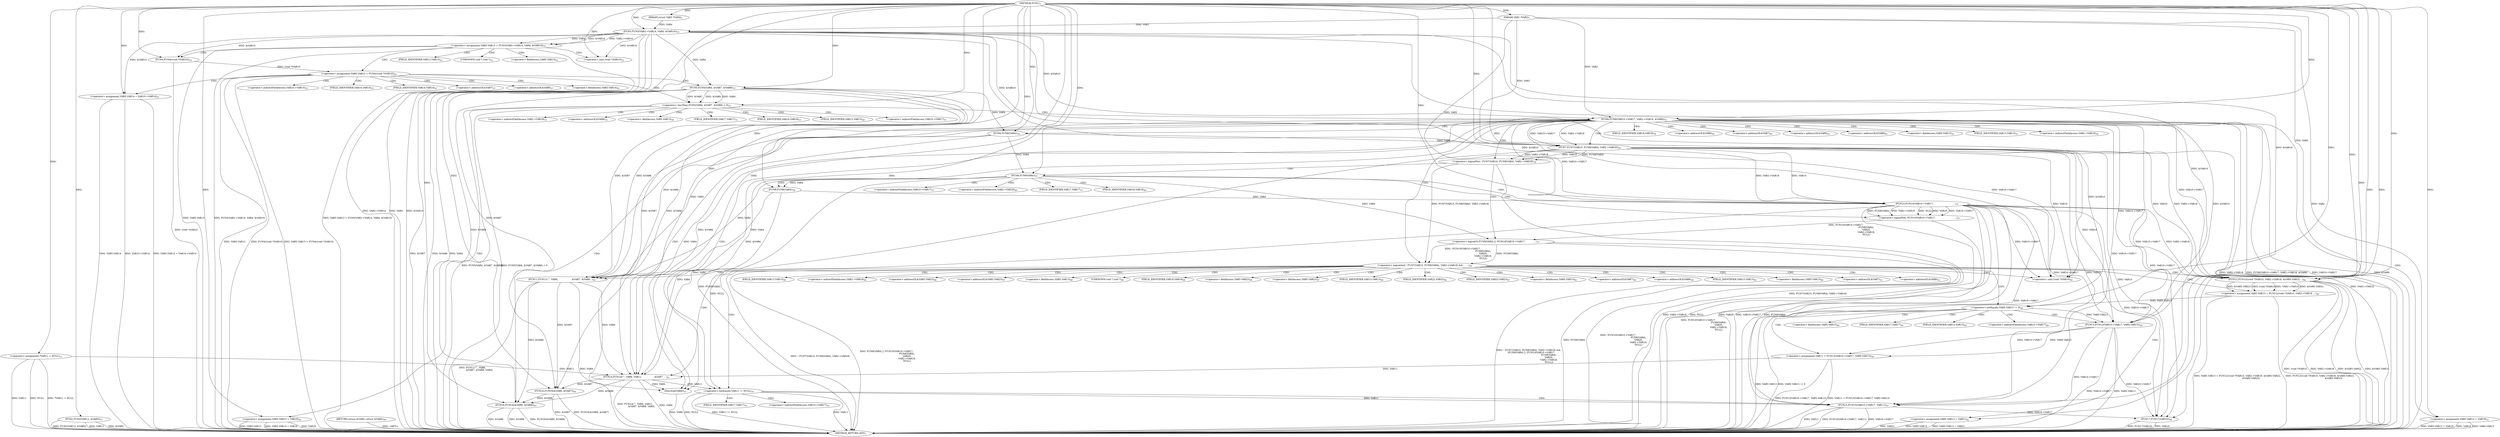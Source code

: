 digraph "FUN1" {  
"8" [label = <(METHOD,FUN1)<SUB>1</SUB>> ]
"204" [label = <(METHOD_RETURN,ANY)<SUB>1</SUB>> ]
"9" [label = <(PARAM,VAR1 *VAR2)<SUB>1</SUB>> ]
"10" [label = <(PARAM,struct VAR3 *VAR4)<SUB>1</SUB>> ]
"19" [label = <(&lt;operator&gt;.assignment,*VAR11 = NULL)<SUB>15</SUB>> ]
"22" [label = <(FUN2,FUN2(VAR12, &amp;VAR5))<SUB>17</SUB>> ]
"51" [label = <(&lt;operator&gt;.assignment,VAR5.VAR14 = VAR10-&gt;VAR14)<SUB>25</SUB>> ]
"186" [label = <(free,free(VAR6))<SUB>57</SUB>> ]
"188" [label = <(FUN16,FUN16(&amp;VAR9, &amp;VAR7))<SUB>60</SUB>> ]
"193" [label = <(FUN16,FUN16(&amp;VAR9, &amp;VAR8))<SUB>61</SUB>> ]
"199" [label = <(FUN17,FUN17(VAR10))<SUB>64</SUB>> ]
"201" [label = <(RETURN,return &amp;VAR5;,return &amp;VAR5;)<SUB>65</SUB>> ]
"27" [label = <(&lt;operator&gt;.assignment,VAR5.VAR13 = FUN3(VAR2-&gt;VAR14, VAR4, &amp;VAR10))<SUB>19</SUB>> ]
"41" [label = <(&lt;operator&gt;.assignment,VAR5.VAR13 = FUN4((void *)VAR10))<SUB>22</SUB>> ]
"59" [label = <(&lt;operator&gt;.lessThan,FUN5(VAR4, &amp;VAR7, &amp;VAR8) &lt; 0)<SUB>27</SUB>> ]
"75" [label = <(FUN6,FUN6(VAR10-&gt;VAR17, VAR2-&gt;VAR18, &amp;VAR6))<SUB>31</SUB>> ]
"92" [label = <(&lt;operator&gt;.logicalAnd,! FUN7(VAR10, FUN8(VAR4), VAR2-&gt;VAR18) &amp;&amp;
     ...)<SUB>36</SUB>> ]
"68" [label = <(&lt;operator&gt;.assignment,VAR5.VAR13 = VAR16)<SUB>28</SUB>> ]
"85" [label = <(&lt;operator&gt;.assignment,VAR5.VAR13 = VAR19)<SUB>32</SUB>> ]
"117" [label = <(&lt;operator&gt;.assignment,VAR5.VAR13 = VAR21)<SUB>42</SUB>> ]
"122" [label = <(FUN11,FUN11(&quot;&quot;, VAR6,
                   &amp;VAR7, &amp;VAR8...)<SUB>43</SUB>> ]
"31" [label = <(FUN3,FUN3(VAR2-&gt;VAR14, VAR4, &amp;VAR10))<SUB>19</SUB>> ]
"45" [label = <(FUN4,FUN4((void *)VAR10))<SUB>22</SUB>> ]
"60" [label = <(FUN5,FUN5(VAR4, &amp;VAR7, &amp;VAR8))<SUB>27</SUB>> ]
"93" [label = <(&lt;operator&gt;.logicalNot,! FUN7(VAR10, FUN8(VAR4), VAR2-&gt;VAR18))<SUB>36</SUB>> ]
"101" [label = <(&lt;operator&gt;.logicalOr,FUN9(VAR4) || !FUN10(VAR10-&gt;VAR17,
            ...)<SUB>37</SUB>> ]
"132" [label = <(&lt;operator&gt;.assignment,VAR5.VAR13 = FUN12((void *)VAR10, VAR2-&gt;VAR18, ...)<SUB>46</SUB>> ]
"167" [label = <(FUN14,FUN14(&quot;&quot;, VAR6, VAR11,
                 &amp;VAR7, ...)<SUB>51</SUB>> ]
"46" [label = <(&lt;operator&gt;.cast,(void *)VAR10)<SUB>22</SUB>> ]
"94" [label = <(FUN7,FUN7(VAR10, FUN8(VAR4), VAR2-&gt;VAR18))<SUB>36</SUB>> ]
"102" [label = <(FUN9,FUN9(VAR4))<SUB>37</SUB>> ]
"104" [label = <(&lt;operator&gt;.logicalNot,!FUN10(VAR10-&gt;VAR17,
                          ...)<SUB>37</SUB>> ]
"152" [label = <(&lt;operator&gt;.notEquals,VAR5.VAR13 != 0)<SUB>48</SUB>> ]
"177" [label = <(&lt;operator&gt;.notEquals,VAR11 != NULL)<SUB>54</SUB>> ]
"96" [label = <(FUN8,FUN8(VAR4))<SUB>36</SUB>> ]
"105" [label = <(FUN10,FUN10(VAR10-&gt;VAR17,
                           ...)<SUB>37</SUB>> ]
"136" [label = <(FUN12,FUN12((void *)VAR10, VAR2-&gt;VAR18, &amp;VAR5.VAR22,
...)<SUB>46</SUB>> ]
"158" [label = <(&lt;operator&gt;.assignment,VAR11 = FUN13(VAR10-&gt;VAR17, VAR5.VAR13))<SUB>49</SUB>> ]
"181" [label = <(FUN15,FUN15(VAR10-&gt;VAR17, VAR11))<SUB>55</SUB>> ]
"109" [label = <(FUN8,FUN8(VAR4))<SUB>38</SUB>> ]
"137" [label = <(&lt;operator&gt;.cast,(void *)VAR10)<SUB>46</SUB>> ]
"160" [label = <(FUN13,FUN13(VAR10-&gt;VAR17, VAR5.VAR13))<SUB>49</SUB>> ]
"52" [label = <(&lt;operator&gt;.fieldAccess,VAR5.VAR14)<SUB>25</SUB>> ]
"55" [label = <(&lt;operator&gt;.indirectFieldAccess,VAR10-&gt;VAR14)<SUB>25</SUB>> ]
"189" [label = <(&lt;operator&gt;.addressOf,&amp;VAR9)<SUB>60</SUB>> ]
"191" [label = <(&lt;operator&gt;.addressOf,&amp;VAR7)<SUB>60</SUB>> ]
"194" [label = <(&lt;operator&gt;.addressOf,&amp;VAR9)<SUB>61</SUB>> ]
"196" [label = <(&lt;operator&gt;.addressOf,&amp;VAR8)<SUB>61</SUB>> ]
"42" [label = <(&lt;operator&gt;.fieldAccess,VAR5.VAR13)<SUB>22</SUB>> ]
"54" [label = <(FIELD_IDENTIFIER,VAR14,VAR14)<SUB>25</SUB>> ]
"57" [label = <(FIELD_IDENTIFIER,VAR14,VAR14)<SUB>25</SUB>> ]
"76" [label = <(&lt;operator&gt;.indirectFieldAccess,VAR10-&gt;VAR17)<SUB>31</SUB>> ]
"79" [label = <(&lt;operator&gt;.indirectFieldAccess,VAR2-&gt;VAR18)<SUB>31</SUB>> ]
"82" [label = <(&lt;operator&gt;.addressOf,&amp;VAR6)<SUB>31</SUB>> ]
"44" [label = <(FIELD_IDENTIFIER,VAR13,VAR13)<SUB>22</SUB>> ]
"62" [label = <(&lt;operator&gt;.addressOf,&amp;VAR7)<SUB>27</SUB>> ]
"64" [label = <(&lt;operator&gt;.addressOf,&amp;VAR8)<SUB>27</SUB>> ]
"69" [label = <(&lt;operator&gt;.fieldAccess,VAR5.VAR13)<SUB>28</SUB>> ]
"78" [label = <(FIELD_IDENTIFIER,VAR17,VAR17)<SUB>31</SUB>> ]
"81" [label = <(FIELD_IDENTIFIER,VAR18,VAR18)<SUB>31</SUB>> ]
"86" [label = <(&lt;operator&gt;.fieldAccess,VAR5.VAR13)<SUB>32</SUB>> ]
"118" [label = <(&lt;operator&gt;.fieldAccess,VAR5.VAR13)<SUB>42</SUB>> ]
"125" [label = <(&lt;operator&gt;.addressOf,&amp;VAR7)<SUB>44</SUB>> ]
"127" [label = <(&lt;operator&gt;.addressOf,&amp;VAR8)<SUB>44</SUB>> ]
"47" [label = <(UNKNOWN,void *,void *)<SUB>22</SUB>> ]
"71" [label = <(FIELD_IDENTIFIER,VAR13,VAR13)<SUB>28</SUB>> ]
"88" [label = <(FIELD_IDENTIFIER,VAR13,VAR13)<SUB>32</SUB>> ]
"98" [label = <(&lt;operator&gt;.indirectFieldAccess,VAR2-&gt;VAR18)<SUB>36</SUB>> ]
"120" [label = <(FIELD_IDENTIFIER,VAR13,VAR13)<SUB>42</SUB>> ]
"133" [label = <(&lt;operator&gt;.fieldAccess,VAR5.VAR13)<SUB>46</SUB>> ]
"171" [label = <(&lt;operator&gt;.addressOf,&amp;VAR7)<SUB>52</SUB>> ]
"173" [label = <(&lt;operator&gt;.addressOf,&amp;VAR8)<SUB>52</SUB>> ]
"100" [label = <(FIELD_IDENTIFIER,VAR18,VAR18)<SUB>36</SUB>> ]
"106" [label = <(&lt;operator&gt;.indirectFieldAccess,VAR10-&gt;VAR17)<SUB>37</SUB>> ]
"112" [label = <(&lt;operator&gt;.indirectFieldAccess,VAR2-&gt;VAR18)<SUB>40</SUB>> ]
"135" [label = <(FIELD_IDENTIFIER,VAR13,VAR13)<SUB>46</SUB>> ]
"140" [label = <(&lt;operator&gt;.indirectFieldAccess,VAR2-&gt;VAR18)<SUB>46</SUB>> ]
"143" [label = <(&lt;operator&gt;.addressOf,&amp;VAR5.VAR22)<SUB>46</SUB>> ]
"147" [label = <(&lt;operator&gt;.addressOf,&amp;VAR5.VAR23)<SUB>47</SUB>> ]
"153" [label = <(&lt;operator&gt;.fieldAccess,VAR5.VAR13)<SUB>48</SUB>> ]
"108" [label = <(FIELD_IDENTIFIER,VAR17,VAR17)<SUB>37</SUB>> ]
"114" [label = <(FIELD_IDENTIFIER,VAR18,VAR18)<SUB>40</SUB>> ]
"138" [label = <(UNKNOWN,void *,void *)<SUB>46</SUB>> ]
"142" [label = <(FIELD_IDENTIFIER,VAR18,VAR18)<SUB>46</SUB>> ]
"144" [label = <(&lt;operator&gt;.fieldAccess,VAR5.VAR22)<SUB>46</SUB>> ]
"148" [label = <(&lt;operator&gt;.fieldAccess,VAR5.VAR23)<SUB>47</SUB>> ]
"155" [label = <(FIELD_IDENTIFIER,VAR13,VAR13)<SUB>48</SUB>> ]
"182" [label = <(&lt;operator&gt;.indirectFieldAccess,VAR10-&gt;VAR17)<SUB>55</SUB>> ]
"146" [label = <(FIELD_IDENTIFIER,VAR22,VAR22)<SUB>46</SUB>> ]
"150" [label = <(FIELD_IDENTIFIER,VAR23,VAR23)<SUB>47</SUB>> ]
"161" [label = <(&lt;operator&gt;.indirectFieldAccess,VAR10-&gt;VAR17)<SUB>49</SUB>> ]
"164" [label = <(&lt;operator&gt;.fieldAccess,VAR5.VAR13)<SUB>49</SUB>> ]
"184" [label = <(FIELD_IDENTIFIER,VAR17,VAR17)<SUB>55</SUB>> ]
"163" [label = <(FIELD_IDENTIFIER,VAR17,VAR17)<SUB>49</SUB>> ]
"166" [label = <(FIELD_IDENTIFIER,VAR13,VAR13)<SUB>49</SUB>> ]
  "201" -> "204"  [ label = "DDG: &lt;RET&gt;"] 
  "9" -> "204"  [ label = "DDG: VAR2"] 
  "19" -> "204"  [ label = "DDG: VAR11"] 
  "19" -> "204"  [ label = "DDG: NULL"] 
  "19" -> "204"  [ label = "DDG: *VAR11 = NULL"] 
  "22" -> "204"  [ label = "DDG: &amp;VAR5"] 
  "22" -> "204"  [ label = "DDG: FUN2(VAR12, &amp;VAR5)"] 
  "27" -> "204"  [ label = "DDG: VAR5.VAR13"] 
  "31" -> "204"  [ label = "DDG: VAR2-&gt;VAR14"] 
  "31" -> "204"  [ label = "DDG: VAR4"] 
  "31" -> "204"  [ label = "DDG: &amp;VAR10"] 
  "27" -> "204"  [ label = "DDG: FUN3(VAR2-&gt;VAR14, VAR4, &amp;VAR10)"] 
  "27" -> "204"  [ label = "DDG: VAR5.VAR13 = FUN3(VAR2-&gt;VAR14, VAR4, &amp;VAR10)"] 
  "41" -> "204"  [ label = "DDG: VAR5.VAR13"] 
  "45" -> "204"  [ label = "DDG: (void *)VAR10"] 
  "41" -> "204"  [ label = "DDG: FUN4((void *)VAR10)"] 
  "41" -> "204"  [ label = "DDG: VAR5.VAR13 = FUN4((void *)VAR10)"] 
  "51" -> "204"  [ label = "DDG: VAR5.VAR14"] 
  "51" -> "204"  [ label = "DDG: VAR10-&gt;VAR14"] 
  "51" -> "204"  [ label = "DDG: VAR5.VAR14 = VAR10-&gt;VAR14"] 
  "60" -> "204"  [ label = "DDG: VAR4"] 
  "60" -> "204"  [ label = "DDG: &amp;VAR7"] 
  "60" -> "204"  [ label = "DDG: &amp;VAR8"] 
  "59" -> "204"  [ label = "DDG: FUN5(VAR4, &amp;VAR7, &amp;VAR8)"] 
  "59" -> "204"  [ label = "DDG: FUN5(VAR4, &amp;VAR7, &amp;VAR8) &lt; 0"] 
  "75" -> "204"  [ label = "DDG: VAR10-&gt;VAR17"] 
  "75" -> "204"  [ label = "DDG: VAR2-&gt;VAR18"] 
  "75" -> "204"  [ label = "DDG: &amp;VAR6"] 
  "75" -> "204"  [ label = "DDG: FUN6(VAR10-&gt;VAR17, VAR2-&gt;VAR18, &amp;VAR6)"] 
  "94" -> "204"  [ label = "DDG: FUN8(VAR4)"] 
  "94" -> "204"  [ label = "DDG: VAR2-&gt;VAR18"] 
  "93" -> "204"  [ label = "DDG: FUN7(VAR10, FUN8(VAR4), VAR2-&gt;VAR18)"] 
  "92" -> "204"  [ label = "DDG: ! FUN7(VAR10, FUN8(VAR4), VAR2-&gt;VAR18)"] 
  "101" -> "204"  [ label = "DDG: FUN9(VAR4)"] 
  "105" -> "204"  [ label = "DDG: VAR10-&gt;VAR17"] 
  "105" -> "204"  [ label = "DDG: FUN8(VAR4)"] 
  "105" -> "204"  [ label = "DDG: VAR2-&gt;VAR18"] 
  "105" -> "204"  [ label = "DDG: NULL"] 
  "104" -> "204"  [ label = "DDG: FUN10(VAR10-&gt;VAR17,
                                                        FUN8(VAR4),
                                                        VAR20,
                                                        VAR2-&gt;VAR18,
                                                        NULL)"] 
  "101" -> "204"  [ label = "DDG: !FUN10(VAR10-&gt;VAR17,
                                                        FUN8(VAR4),
                                                        VAR20,
                                                        VAR2-&gt;VAR18,
                                                        NULL)"] 
  "92" -> "204"  [ label = "DDG: FUN9(VAR4) || !FUN10(VAR10-&gt;VAR17,
                                                        FUN8(VAR4),
                                                        VAR20,
                                                        VAR2-&gt;VAR18,
                                                        NULL)"] 
  "92" -> "204"  [ label = "DDG: ! FUN7(VAR10, FUN8(VAR4), VAR2-&gt;VAR18) &amp;&amp;
        (FUN9(VAR4) || !FUN10(VAR10-&gt;VAR17,
                                                        FUN8(VAR4),
                                                        VAR20,
                                                        VAR2-&gt;VAR18,
                                                        NULL))"] 
  "136" -> "204"  [ label = "DDG: (void *)VAR10"] 
  "136" -> "204"  [ label = "DDG: VAR2-&gt;VAR18"] 
  "136" -> "204"  [ label = "DDG: &amp;VAR5.VAR22"] 
  "136" -> "204"  [ label = "DDG: &amp;VAR5.VAR23"] 
  "132" -> "204"  [ label = "DDG: FUN12((void *)VAR10, VAR2-&gt;VAR18, &amp;VAR5.VAR22,
                                     &amp;VAR5.VAR23)"] 
  "132" -> "204"  [ label = "DDG: VAR5.VAR13 = FUN12((void *)VAR10, VAR2-&gt;VAR18, &amp;VAR5.VAR22,
                                     &amp;VAR5.VAR23)"] 
  "152" -> "204"  [ label = "DDG: VAR5.VAR13"] 
  "152" -> "204"  [ label = "DDG: VAR5.VAR13 != 0"] 
  "160" -> "204"  [ label = "DDG: VAR10-&gt;VAR17"] 
  "160" -> "204"  [ label = "DDG: VAR5.VAR13"] 
  "158" -> "204"  [ label = "DDG: FUN13(VAR10-&gt;VAR17, VAR5.VAR13)"] 
  "158" -> "204"  [ label = "DDG: VAR11 = FUN13(VAR10-&gt;VAR17, VAR5.VAR13)"] 
  "167" -> "204"  [ label = "DDG: VAR4"] 
  "167" -> "204"  [ label = "DDG: FUN14(&quot;&quot;, VAR6, VAR11,
                 &amp;VAR7, &amp;VAR8, VAR4)"] 
  "177" -> "204"  [ label = "DDG: VAR11"] 
  "177" -> "204"  [ label = "DDG: NULL"] 
  "177" -> "204"  [ label = "DDG: VAR11 != NULL"] 
  "181" -> "204"  [ label = "DDG: VAR10-&gt;VAR17"] 
  "181" -> "204"  [ label = "DDG: VAR11"] 
  "181" -> "204"  [ label = "DDG: FUN15(VAR10-&gt;VAR17, VAR11)"] 
  "117" -> "204"  [ label = "DDG: VAR5.VAR13"] 
  "117" -> "204"  [ label = "DDG: VAR5.VAR13 = VAR21"] 
  "122" -> "204"  [ label = "DDG: VAR4"] 
  "122" -> "204"  [ label = "DDG: FUN11(&quot;&quot;, VAR6,
                   &amp;VAR7, &amp;VAR8, VAR4)"] 
  "186" -> "204"  [ label = "DDG: VAR6"] 
  "188" -> "204"  [ label = "DDG: &amp;VAR7"] 
  "188" -> "204"  [ label = "DDG: FUN16(&amp;VAR9, &amp;VAR7)"] 
  "193" -> "204"  [ label = "DDG: &amp;VAR9"] 
  "193" -> "204"  [ label = "DDG: &amp;VAR8"] 
  "193" -> "204"  [ label = "DDG: FUN16(&amp;VAR9, &amp;VAR8)"] 
  "85" -> "204"  [ label = "DDG: VAR5.VAR13"] 
  "85" -> "204"  [ label = "DDG: VAR5.VAR13 = VAR19"] 
  "68" -> "204"  [ label = "DDG: VAR5.VAR13"] 
  "68" -> "204"  [ label = "DDG: VAR5.VAR13 = VAR16"] 
  "199" -> "204"  [ label = "DDG: VAR10"] 
  "199" -> "204"  [ label = "DDG: FUN17(VAR10)"] 
  "22" -> "204"  [ label = "DDG: VAR12"] 
  "105" -> "204"  [ label = "DDG: VAR20"] 
  "85" -> "204"  [ label = "DDG: VAR19"] 
  "68" -> "204"  [ label = "DDG: VAR16"] 
  "117" -> "204"  [ label = "DDG: VAR21"] 
  "8" -> "9"  [ label = "DDG: "] 
  "8" -> "10"  [ label = "DDG: "] 
  "8" -> "19"  [ label = "DDG: "] 
  "31" -> "51"  [ label = "DDG: &amp;VAR10"] 
  "8" -> "51"  [ label = "DDG: "] 
  "8" -> "22"  [ label = "DDG: "] 
  "31" -> "27"  [ label = "DDG: VAR2-&gt;VAR14"] 
  "31" -> "27"  [ label = "DDG: VAR4"] 
  "31" -> "27"  [ label = "DDG: &amp;VAR10"] 
  "45" -> "41"  [ label = "DDG: (void *)VAR10"] 
  "75" -> "186"  [ label = "DDG: &amp;VAR6"] 
  "167" -> "186"  [ label = "DDG: VAR6"] 
  "122" -> "186"  [ label = "DDG: VAR6"] 
  "8" -> "186"  [ label = "DDG: "] 
  "8" -> "188"  [ label = "DDG: "] 
  "167" -> "188"  [ label = "DDG: &amp;VAR7"] 
  "122" -> "188"  [ label = "DDG: &amp;VAR7"] 
  "60" -> "188"  [ label = "DDG: &amp;VAR7"] 
  "188" -> "193"  [ label = "DDG: &amp;VAR9"] 
  "8" -> "193"  [ label = "DDG: "] 
  "167" -> "193"  [ label = "DDG: &amp;VAR8"] 
  "122" -> "193"  [ label = "DDG: &amp;VAR8"] 
  "60" -> "193"  [ label = "DDG: &amp;VAR8"] 
  "31" -> "199"  [ label = "DDG: &amp;VAR10"] 
  "75" -> "199"  [ label = "DDG: VAR10-&gt;VAR17"] 
  "94" -> "199"  [ label = "DDG: VAR10"] 
  "105" -> "199"  [ label = "DDG: VAR10-&gt;VAR17"] 
  "160" -> "199"  [ label = "DDG: VAR10-&gt;VAR17"] 
  "181" -> "199"  [ label = "DDG: VAR10-&gt;VAR17"] 
  "8" -> "199"  [ label = "DDG: "] 
  "60" -> "59"  [ label = "DDG: VAR4"] 
  "60" -> "59"  [ label = "DDG: &amp;VAR7"] 
  "60" -> "59"  [ label = "DDG: &amp;VAR8"] 
  "8" -> "59"  [ label = "DDG: "] 
  "8" -> "68"  [ label = "DDG: "] 
  "31" -> "75"  [ label = "DDG: &amp;VAR10"] 
  "8" -> "75"  [ label = "DDG: "] 
  "9" -> "75"  [ label = "DDG: VAR2"] 
  "8" -> "85"  [ label = "DDG: "] 
  "93" -> "92"  [ label = "DDG: FUN7(VAR10, FUN8(VAR4), VAR2-&gt;VAR18)"] 
  "101" -> "92"  [ label = "DDG: FUN9(VAR4)"] 
  "101" -> "92"  [ label = "DDG: !FUN10(VAR10-&gt;VAR17,
                                                        FUN8(VAR4),
                                                        VAR20,
                                                        VAR2-&gt;VAR18,
                                                        NULL)"] 
  "8" -> "117"  [ label = "DDG: "] 
  "9" -> "31"  [ label = "DDG: VAR2"] 
  "10" -> "31"  [ label = "DDG: VAR4"] 
  "8" -> "31"  [ label = "DDG: "] 
  "31" -> "45"  [ label = "DDG: &amp;VAR10"] 
  "8" -> "45"  [ label = "DDG: "] 
  "31" -> "60"  [ label = "DDG: VAR4"] 
  "8" -> "60"  [ label = "DDG: "] 
  "94" -> "93"  [ label = "DDG: VAR10"] 
  "94" -> "93"  [ label = "DDG: FUN8(VAR4)"] 
  "94" -> "93"  [ label = "DDG: VAR2-&gt;VAR18"] 
  "102" -> "101"  [ label = "DDG: VAR4"] 
  "104" -> "101"  [ label = "DDG: FUN10(VAR10-&gt;VAR17,
                                                        FUN8(VAR4),
                                                        VAR20,
                                                        VAR2-&gt;VAR18,
                                                        NULL)"] 
  "8" -> "122"  [ label = "DDG: "] 
  "75" -> "122"  [ label = "DDG: &amp;VAR6"] 
  "60" -> "122"  [ label = "DDG: &amp;VAR7"] 
  "60" -> "122"  [ label = "DDG: &amp;VAR8"] 
  "96" -> "122"  [ label = "DDG: VAR4"] 
  "102" -> "122"  [ label = "DDG: VAR4"] 
  "109" -> "122"  [ label = "DDG: VAR4"] 
  "136" -> "132"  [ label = "DDG: (void *)VAR10"] 
  "136" -> "132"  [ label = "DDG: VAR2-&gt;VAR18"] 
  "136" -> "132"  [ label = "DDG: &amp;VAR5.VAR22"] 
  "136" -> "132"  [ label = "DDG: &amp;VAR5.VAR23"] 
  "31" -> "46"  [ label = "DDG: &amp;VAR10"] 
  "8" -> "46"  [ label = "DDG: "] 
  "31" -> "94"  [ label = "DDG: &amp;VAR10"] 
  "75" -> "94"  [ label = "DDG: VAR10-&gt;VAR17"] 
  "8" -> "94"  [ label = "DDG: "] 
  "96" -> "94"  [ label = "DDG: VAR4"] 
  "9" -> "94"  [ label = "DDG: VAR2"] 
  "75" -> "94"  [ label = "DDG: VAR2-&gt;VAR18"] 
  "96" -> "102"  [ label = "DDG: VAR4"] 
  "8" -> "102"  [ label = "DDG: "] 
  "105" -> "104"  [ label = "DDG: VAR2-&gt;VAR18"] 
  "105" -> "104"  [ label = "DDG: NULL"] 
  "105" -> "104"  [ label = "DDG: VAR20"] 
  "105" -> "104"  [ label = "DDG: VAR10-&gt;VAR17"] 
  "105" -> "104"  [ label = "DDG: FUN8(VAR4)"] 
  "8" -> "167"  [ label = "DDG: "] 
  "75" -> "167"  [ label = "DDG: &amp;VAR6"] 
  "19" -> "167"  [ label = "DDG: VAR11"] 
  "158" -> "167"  [ label = "DDG: VAR11"] 
  "60" -> "167"  [ label = "DDG: &amp;VAR7"] 
  "60" -> "167"  [ label = "DDG: &amp;VAR8"] 
  "96" -> "167"  [ label = "DDG: VAR4"] 
  "102" -> "167"  [ label = "DDG: VAR4"] 
  "109" -> "167"  [ label = "DDG: VAR4"] 
  "60" -> "96"  [ label = "DDG: VAR4"] 
  "8" -> "96"  [ label = "DDG: "] 
  "75" -> "105"  [ label = "DDG: VAR10-&gt;VAR17"] 
  "94" -> "105"  [ label = "DDG: VAR10"] 
  "109" -> "105"  [ label = "DDG: VAR4"] 
  "8" -> "105"  [ label = "DDG: "] 
  "9" -> "105"  [ label = "DDG: VAR2"] 
  "94" -> "105"  [ label = "DDG: VAR2-&gt;VAR18"] 
  "31" -> "136"  [ label = "DDG: &amp;VAR10"] 
  "75" -> "136"  [ label = "DDG: VAR10-&gt;VAR17"] 
  "94" -> "136"  [ label = "DDG: VAR10"] 
  "105" -> "136"  [ label = "DDG: VAR10-&gt;VAR17"] 
  "8" -> "136"  [ label = "DDG: "] 
  "9" -> "136"  [ label = "DDG: VAR2"] 
  "94" -> "136"  [ label = "DDG: VAR2-&gt;VAR18"] 
  "105" -> "136"  [ label = "DDG: VAR2-&gt;VAR18"] 
  "132" -> "152"  [ label = "DDG: VAR5.VAR13"] 
  "8" -> "152"  [ label = "DDG: "] 
  "160" -> "158"  [ label = "DDG: VAR10-&gt;VAR17"] 
  "160" -> "158"  [ label = "DDG: VAR5.VAR13"] 
  "167" -> "177"  [ label = "DDG: VAR11"] 
  "8" -> "177"  [ label = "DDG: "] 
  "105" -> "177"  [ label = "DDG: NULL"] 
  "102" -> "109"  [ label = "DDG: VAR4"] 
  "8" -> "109"  [ label = "DDG: "] 
  "31" -> "137"  [ label = "DDG: &amp;VAR10"] 
  "75" -> "137"  [ label = "DDG: VAR10-&gt;VAR17"] 
  "94" -> "137"  [ label = "DDG: VAR10"] 
  "105" -> "137"  [ label = "DDG: VAR10-&gt;VAR17"] 
  "8" -> "137"  [ label = "DDG: "] 
  "75" -> "181"  [ label = "DDG: VAR10-&gt;VAR17"] 
  "105" -> "181"  [ label = "DDG: VAR10-&gt;VAR17"] 
  "160" -> "181"  [ label = "DDG: VAR10-&gt;VAR17"] 
  "31" -> "181"  [ label = "DDG: &amp;VAR10"] 
  "94" -> "181"  [ label = "DDG: VAR10"] 
  "8" -> "181"  [ label = "DDG: "] 
  "177" -> "181"  [ label = "DDG: VAR11"] 
  "75" -> "160"  [ label = "DDG: VAR10-&gt;VAR17"] 
  "105" -> "160"  [ label = "DDG: VAR10-&gt;VAR17"] 
  "31" -> "160"  [ label = "DDG: &amp;VAR10"] 
  "94" -> "160"  [ label = "DDG: VAR10"] 
  "8" -> "160"  [ label = "DDG: "] 
  "152" -> "160"  [ label = "DDG: VAR5.VAR13"] 
  "27" -> "42"  [ label = "CDG: "] 
  "27" -> "44"  [ label = "CDG: "] 
  "27" -> "47"  [ label = "CDG: "] 
  "27" -> "46"  [ label = "CDG: "] 
  "27" -> "45"  [ label = "CDG: "] 
  "27" -> "41"  [ label = "CDG: "] 
  "41" -> "60"  [ label = "CDG: "] 
  "41" -> "64"  [ label = "CDG: "] 
  "41" -> "51"  [ label = "CDG: "] 
  "41" -> "57"  [ label = "CDG: "] 
  "41" -> "52"  [ label = "CDG: "] 
  "41" -> "59"  [ label = "CDG: "] 
  "41" -> "54"  [ label = "CDG: "] 
  "41" -> "55"  [ label = "CDG: "] 
  "41" -> "62"  [ label = "CDG: "] 
  "59" -> "68"  [ label = "CDG: "] 
  "59" -> "75"  [ label = "CDG: "] 
  "59" -> "81"  [ label = "CDG: "] 
  "59" -> "69"  [ label = "CDG: "] 
  "59" -> "76"  [ label = "CDG: "] 
  "59" -> "79"  [ label = "CDG: "] 
  "59" -> "82"  [ label = "CDG: "] 
  "59" -> "71"  [ label = "CDG: "] 
  "59" -> "78"  [ label = "CDG: "] 
  "75" -> "94"  [ label = "CDG: "] 
  "75" -> "96"  [ label = "CDG: "] 
  "75" -> "188"  [ label = "CDG: "] 
  "75" -> "98"  [ label = "CDG: "] 
  "75" -> "85"  [ label = "CDG: "] 
  "75" -> "196"  [ label = "CDG: "] 
  "75" -> "189"  [ label = "CDG: "] 
  "75" -> "92"  [ label = "CDG: "] 
  "75" -> "191"  [ label = "CDG: "] 
  "75" -> "93"  [ label = "CDG: "] 
  "75" -> "100"  [ label = "CDG: "] 
  "75" -> "194"  [ label = "CDG: "] 
  "75" -> "88"  [ label = "CDG: "] 
  "75" -> "186"  [ label = "CDG: "] 
  "75" -> "86"  [ label = "CDG: "] 
  "75" -> "193"  [ label = "CDG: "] 
  "92" -> "167"  [ label = "CDG: "] 
  "92" -> "120"  [ label = "CDG: "] 
  "92" -> "136"  [ label = "CDG: "] 
  "92" -> "146"  [ label = "CDG: "] 
  "92" -> "132"  [ label = "CDG: "] 
  "92" -> "150"  [ label = "CDG: "] 
  "92" -> "153"  [ label = "CDG: "] 
  "92" -> "144"  [ label = "CDG: "] 
  "92" -> "138"  [ label = "CDG: "] 
  "92" -> "148"  [ label = "CDG: "] 
  "92" -> "173"  [ label = "CDG: "] 
  "92" -> "137"  [ label = "CDG: "] 
  "92" -> "152"  [ label = "CDG: "] 
  "92" -> "118"  [ label = "CDG: "] 
  "92" -> "127"  [ label = "CDG: "] 
  "92" -> "155"  [ label = "CDG: "] 
  "92" -> "171"  [ label = "CDG: "] 
  "92" -> "122"  [ label = "CDG: "] 
  "92" -> "142"  [ label = "CDG: "] 
  "92" -> "140"  [ label = "CDG: "] 
  "92" -> "143"  [ label = "CDG: "] 
  "92" -> "177"  [ label = "CDG: "] 
  "92" -> "147"  [ label = "CDG: "] 
  "92" -> "135"  [ label = "CDG: "] 
  "92" -> "117"  [ label = "CDG: "] 
  "92" -> "125"  [ label = "CDG: "] 
  "92" -> "133"  [ label = "CDG: "] 
  "93" -> "102"  [ label = "CDG: "] 
  "93" -> "101"  [ label = "CDG: "] 
  "102" -> "114"  [ label = "CDG: "] 
  "102" -> "104"  [ label = "CDG: "] 
  "102" -> "112"  [ label = "CDG: "] 
  "102" -> "108"  [ label = "CDG: "] 
  "102" -> "106"  [ label = "CDG: "] 
  "102" -> "105"  [ label = "CDG: "] 
  "102" -> "109"  [ label = "CDG: "] 
  "152" -> "161"  [ label = "CDG: "] 
  "152" -> "163"  [ label = "CDG: "] 
  "152" -> "164"  [ label = "CDG: "] 
  "152" -> "158"  [ label = "CDG: "] 
  "152" -> "160"  [ label = "CDG: "] 
  "152" -> "166"  [ label = "CDG: "] 
  "177" -> "181"  [ label = "CDG: "] 
  "177" -> "184"  [ label = "CDG: "] 
  "177" -> "182"  [ label = "CDG: "] 
}
